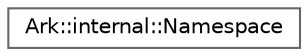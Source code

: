 digraph "Graphical Class Hierarchy"
{
 // INTERACTIVE_SVG=YES
 // LATEX_PDF_SIZE
  bgcolor="transparent";
  edge [fontname=Helvetica,fontsize=10,labelfontname=Helvetica,labelfontsize=10];
  node [fontname=Helvetica,fontsize=10,shape=box,height=0.2,width=0.4];
  rankdir="LR";
  Node0 [id="Node000000",label="Ark::internal::Namespace",height=0.2,width=0.4,color="grey40", fillcolor="white", style="filled",URL="$d0/d57/structArk_1_1internal_1_1Namespace.html",tooltip=" "];
}
